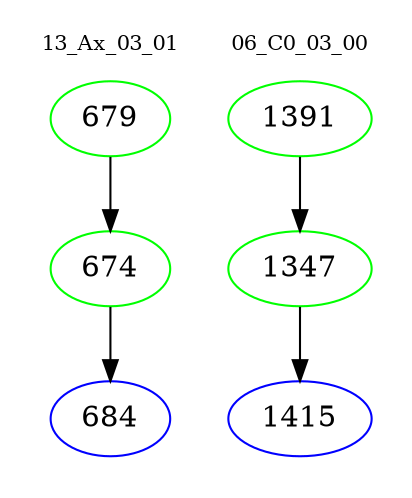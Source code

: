 digraph{
subgraph cluster_0 {
color = white
label = "13_Ax_03_01";
fontsize=10;
T0_679 [label="679", color="green"]
T0_679 -> T0_674 [color="black"]
T0_674 [label="674", color="green"]
T0_674 -> T0_684 [color="black"]
T0_684 [label="684", color="blue"]
}
subgraph cluster_1 {
color = white
label = "06_C0_03_00";
fontsize=10;
T1_1391 [label="1391", color="green"]
T1_1391 -> T1_1347 [color="black"]
T1_1347 [label="1347", color="green"]
T1_1347 -> T1_1415 [color="black"]
T1_1415 [label="1415", color="blue"]
}
}
